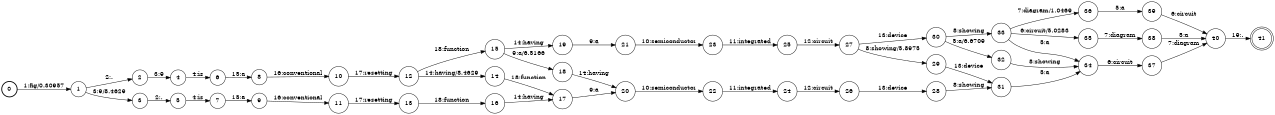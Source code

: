 digraph FST {
rankdir = LR;
size = "8.5,11";
label = "";
center = 1;
orientation = Portrait;
ranksep = "0.4";
nodesep = "0.25";
0 [label = "0", shape = circle, style = bold, fontsize = 14]
	0 -> 1 [label = "1:fig/0.30957", fontsize = 14];
1 [label = "1", shape = circle, style = solid, fontsize = 14]
	1 -> 2 [label = "2:.", fontsize = 14];
	1 -> 3 [label = "3:9/8.4629", fontsize = 14];
2 [label = "2", shape = circle, style = solid, fontsize = 14]
	2 -> 4 [label = "3:9", fontsize = 14];
3 [label = "3", shape = circle, style = solid, fontsize = 14]
	3 -> 5 [label = "2:.", fontsize = 14];
4 [label = "4", shape = circle, style = solid, fontsize = 14]
	4 -> 6 [label = "4:is", fontsize = 14];
5 [label = "5", shape = circle, style = solid, fontsize = 14]
	5 -> 7 [label = "4:is", fontsize = 14];
6 [label = "6", shape = circle, style = solid, fontsize = 14]
	6 -> 8 [label = "15:a", fontsize = 14];
7 [label = "7", shape = circle, style = solid, fontsize = 14]
	7 -> 9 [label = "15:a", fontsize = 14];
8 [label = "8", shape = circle, style = solid, fontsize = 14]
	8 -> 10 [label = "16:conventional", fontsize = 14];
9 [label = "9", shape = circle, style = solid, fontsize = 14]
	9 -> 11 [label = "16:conventional", fontsize = 14];
10 [label = "10", shape = circle, style = solid, fontsize = 14]
	10 -> 12 [label = "17:resetting", fontsize = 14];
11 [label = "11", shape = circle, style = solid, fontsize = 14]
	11 -> 13 [label = "17:resetting", fontsize = 14];
12 [label = "12", shape = circle, style = solid, fontsize = 14]
	12 -> 14 [label = "14:having/8.4629", fontsize = 14];
	12 -> 15 [label = "18:function", fontsize = 14];
13 [label = "13", shape = circle, style = solid, fontsize = 14]
	13 -> 16 [label = "18:function", fontsize = 14];
14 [label = "14", shape = circle, style = solid, fontsize = 14]
	14 -> 17 [label = "18:function", fontsize = 14];
15 [label = "15", shape = circle, style = solid, fontsize = 14]
	15 -> 19 [label = "14:having", fontsize = 14];
	15 -> 18 [label = "9:a/6.5166", fontsize = 14];
16 [label = "16", shape = circle, style = solid, fontsize = 14]
	16 -> 17 [label = "14:having", fontsize = 14];
17 [label = "17", shape = circle, style = solid, fontsize = 14]
	17 -> 20 [label = "9:a", fontsize = 14];
18 [label = "18", shape = circle, style = solid, fontsize = 14]
	18 -> 20 [label = "14:having", fontsize = 14];
19 [label = "19", shape = circle, style = solid, fontsize = 14]
	19 -> 21 [label = "9:a", fontsize = 14];
20 [label = "20", shape = circle, style = solid, fontsize = 14]
	20 -> 22 [label = "10:semiconductor", fontsize = 14];
21 [label = "21", shape = circle, style = solid, fontsize = 14]
	21 -> 23 [label = "10:semiconductor", fontsize = 14];
22 [label = "22", shape = circle, style = solid, fontsize = 14]
	22 -> 24 [label = "11:integrated", fontsize = 14];
23 [label = "23", shape = circle, style = solid, fontsize = 14]
	23 -> 25 [label = "11:integrated", fontsize = 14];
24 [label = "24", shape = circle, style = solid, fontsize = 14]
	24 -> 26 [label = "12:circuit", fontsize = 14];
25 [label = "25", shape = circle, style = solid, fontsize = 14]
	25 -> 27 [label = "12:circuit", fontsize = 14];
26 [label = "26", shape = circle, style = solid, fontsize = 14]
	26 -> 28 [label = "13:device", fontsize = 14];
27 [label = "27", shape = circle, style = solid, fontsize = 14]
	27 -> 29 [label = "8:showing/5.8975", fontsize = 14];
	27 -> 30 [label = "13:device", fontsize = 14];
28 [label = "28", shape = circle, style = solid, fontsize = 14]
	28 -> 31 [label = "8:showing", fontsize = 14];
29 [label = "29", shape = circle, style = solid, fontsize = 14]
	29 -> 31 [label = "13:device", fontsize = 14];
30 [label = "30", shape = circle, style = solid, fontsize = 14]
	30 -> 33 [label = "8:showing", fontsize = 14];
	30 -> 32 [label = "5:a/6.6709", fontsize = 14];
31 [label = "31", shape = circle, style = solid, fontsize = 14]
	31 -> 34 [label = "5:a", fontsize = 14];
32 [label = "32", shape = circle, style = solid, fontsize = 14]
	32 -> 34 [label = "8:showing", fontsize = 14];
33 [label = "33", shape = circle, style = solid, fontsize = 14]
	33 -> 36 [label = "7:diagram/1.0469", fontsize = 14];
	33 -> 35 [label = "6:circuit/5.0283", fontsize = 14];
	33 -> 34 [label = "5:a", fontsize = 14];
34 [label = "34", shape = circle, style = solid, fontsize = 14]
	34 -> 37 [label = "6:circuit", fontsize = 14];
35 [label = "35", shape = circle, style = solid, fontsize = 14]
	35 -> 38 [label = "7:diagram", fontsize = 14];
36 [label = "36", shape = circle, style = solid, fontsize = 14]
	36 -> 39 [label = "5:a", fontsize = 14];
37 [label = "37", shape = circle, style = solid, fontsize = 14]
	37 -> 40 [label = "7:diagram", fontsize = 14];
38 [label = "38", shape = circle, style = solid, fontsize = 14]
	38 -> 40 [label = "5:a", fontsize = 14];
39 [label = "39", shape = circle, style = solid, fontsize = 14]
	39 -> 40 [label = "6:circuit", fontsize = 14];
40 [label = "40", shape = circle, style = solid, fontsize = 14]
	40 -> 41 [label = "19:.", fontsize = 14];
41 [label = "41", shape = doublecircle, style = solid, fontsize = 14]
}
